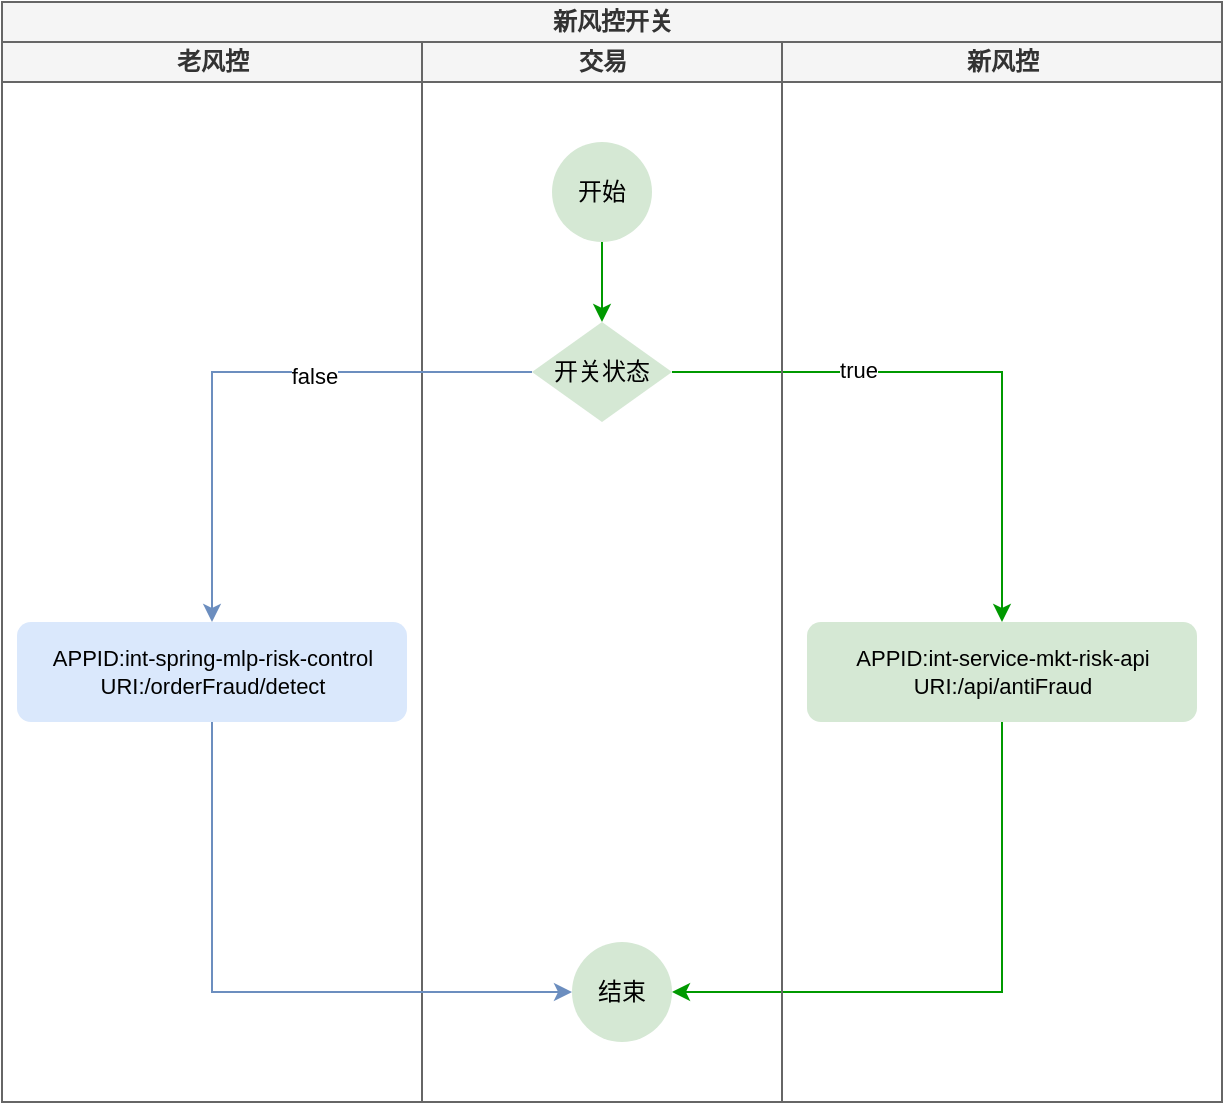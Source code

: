 <mxfile version="21.1.2" type="github">
  <diagram name="第 1 页" id="ajpjnIilGAKAqzmqPqK5">
    <mxGraphModel dx="1434" dy="708" grid="1" gridSize="10" guides="1" tooltips="1" connect="1" arrows="1" fold="1" page="1" pageScale="1" pageWidth="827" pageHeight="1169" math="0" shadow="0">
      <root>
        <mxCell id="0" />
        <mxCell id="1" parent="0" />
        <mxCell id="8NAC_-i7CcL1mdJq9Iwz-1" value="新风控开关" style="swimlane;childLayout=stackLayout;resizeParent=1;resizeParentMax=0;startSize=20;html=1;fillColor=#f5f5f5;fontColor=#333333;strokeColor=#666666;" vertex="1" parent="1">
          <mxGeometry x="230" y="210" width="610" height="550" as="geometry" />
        </mxCell>
        <mxCell id="8NAC_-i7CcL1mdJq9Iwz-2" value="老风控" style="swimlane;startSize=20;html=1;fillColor=#f5f5f5;fontColor=#333333;strokeColor=#666666;" vertex="1" parent="8NAC_-i7CcL1mdJq9Iwz-1">
          <mxGeometry y="20" width="210" height="530" as="geometry" />
        </mxCell>
        <mxCell id="8NAC_-i7CcL1mdJq9Iwz-18" value="&lt;div style=&quot;font-size: 11px;&quot;&gt;&lt;div&gt;APPID:int-spring-mlp-risk-control&lt;/div&gt;&lt;div&gt;URI:/orderFraud/detect&lt;/div&gt;&lt;/div&gt;" style="rounded=1;whiteSpace=wrap;html=1;absoluteArcSize=1;arcSize=14;strokeWidth=1;fillColor=#dae8fc;strokeColor=none;" vertex="1" parent="8NAC_-i7CcL1mdJq9Iwz-2">
          <mxGeometry x="7.5" y="290" width="195" height="50" as="geometry" />
        </mxCell>
        <mxCell id="8NAC_-i7CcL1mdJq9Iwz-8" style="edgeStyle=orthogonalEdgeStyle;rounded=0;orthogonalLoop=1;jettySize=auto;html=1;exitX=1;exitY=0.5;exitDx=0;exitDy=0;exitPerimeter=0;entryX=0.5;entryY=0;entryDx=0;entryDy=0;strokeColor=#009900;" edge="1" parent="8NAC_-i7CcL1mdJq9Iwz-1" source="8NAC_-i7CcL1mdJq9Iwz-6" target="8NAC_-i7CcL1mdJq9Iwz-9">
          <mxGeometry relative="1" as="geometry">
            <mxPoint x="300" y="220" as="targetPoint" />
          </mxGeometry>
        </mxCell>
        <mxCell id="8NAC_-i7CcL1mdJq9Iwz-27" value="true" style="edgeLabel;html=1;align=center;verticalAlign=middle;resizable=0;points=[];" vertex="1" connectable="0" parent="8NAC_-i7CcL1mdJq9Iwz-8">
          <mxGeometry x="-0.359" y="1" relative="1" as="geometry">
            <mxPoint as="offset" />
          </mxGeometry>
        </mxCell>
        <mxCell id="8NAC_-i7CcL1mdJq9Iwz-3" value="交易" style="swimlane;startSize=20;html=1;fillColor=#f5f5f5;fontColor=#333333;strokeColor=#666666;" vertex="1" parent="8NAC_-i7CcL1mdJq9Iwz-1">
          <mxGeometry x="210" y="20" width="180" height="530" as="geometry" />
        </mxCell>
        <mxCell id="8NAC_-i7CcL1mdJq9Iwz-5" value="开始" style="strokeWidth=1;html=1;shape=mxgraph.flowchart.start_2;whiteSpace=wrap;fillColor=#d5e8d4;strokeColor=none;" vertex="1" parent="8NAC_-i7CcL1mdJq9Iwz-3">
          <mxGeometry x="65" y="50" width="50" height="50" as="geometry" />
        </mxCell>
        <mxCell id="8NAC_-i7CcL1mdJq9Iwz-6" value="开关状态" style="strokeWidth=1;html=1;shape=mxgraph.flowchart.decision;whiteSpace=wrap;fillColor=#d5e8d4;strokeColor=none;" vertex="1" parent="8NAC_-i7CcL1mdJq9Iwz-3">
          <mxGeometry x="55" y="140" width="70" height="50" as="geometry" />
        </mxCell>
        <mxCell id="8NAC_-i7CcL1mdJq9Iwz-7" style="edgeStyle=orthogonalEdgeStyle;rounded=0;orthogonalLoop=1;jettySize=auto;html=1;entryX=0.5;entryY=0;entryDx=0;entryDy=0;entryPerimeter=0;strokeColor=#009900;" edge="1" parent="8NAC_-i7CcL1mdJq9Iwz-3" source="8NAC_-i7CcL1mdJq9Iwz-5" target="8NAC_-i7CcL1mdJq9Iwz-6">
          <mxGeometry relative="1" as="geometry" />
        </mxCell>
        <mxCell id="8NAC_-i7CcL1mdJq9Iwz-22" value="结束" style="strokeWidth=1;html=1;shape=mxgraph.flowchart.start_2;whiteSpace=wrap;fillColor=#d5e8d4;strokeColor=none;" vertex="1" parent="8NAC_-i7CcL1mdJq9Iwz-3">
          <mxGeometry x="75" y="450" width="50" height="50" as="geometry" />
        </mxCell>
        <mxCell id="8NAC_-i7CcL1mdJq9Iwz-17" style="edgeStyle=orthogonalEdgeStyle;rounded=0;orthogonalLoop=1;jettySize=auto;html=1;entryX=0.5;entryY=0;entryDx=0;entryDy=0;strokeColor=#6C8EBF;" edge="1" parent="8NAC_-i7CcL1mdJq9Iwz-1" source="8NAC_-i7CcL1mdJq9Iwz-6" target="8NAC_-i7CcL1mdJq9Iwz-18">
          <mxGeometry relative="1" as="geometry">
            <mxPoint x="130" y="185" as="targetPoint" />
          </mxGeometry>
        </mxCell>
        <mxCell id="8NAC_-i7CcL1mdJq9Iwz-28" value="false" style="edgeLabel;html=1;align=center;verticalAlign=middle;resizable=0;points=[];" vertex="1" connectable="0" parent="8NAC_-i7CcL1mdJq9Iwz-17">
          <mxGeometry x="-0.235" y="2" relative="1" as="geometry">
            <mxPoint as="offset" />
          </mxGeometry>
        </mxCell>
        <mxCell id="8NAC_-i7CcL1mdJq9Iwz-25" style="edgeStyle=orthogonalEdgeStyle;rounded=0;orthogonalLoop=1;jettySize=auto;html=1;exitX=0.5;exitY=1;exitDx=0;exitDy=0;entryX=0;entryY=0.5;entryDx=0;entryDy=0;entryPerimeter=0;strokeColor=#6C8EBF;" edge="1" parent="8NAC_-i7CcL1mdJq9Iwz-1" source="8NAC_-i7CcL1mdJq9Iwz-18" target="8NAC_-i7CcL1mdJq9Iwz-22">
          <mxGeometry relative="1" as="geometry" />
        </mxCell>
        <mxCell id="8NAC_-i7CcL1mdJq9Iwz-26" style="edgeStyle=orthogonalEdgeStyle;rounded=0;orthogonalLoop=1;jettySize=auto;html=1;exitX=0.5;exitY=1;exitDx=0;exitDy=0;entryX=1;entryY=0.5;entryDx=0;entryDy=0;entryPerimeter=0;strokeColor=#009900;" edge="1" parent="8NAC_-i7CcL1mdJq9Iwz-1" source="8NAC_-i7CcL1mdJq9Iwz-9" target="8NAC_-i7CcL1mdJq9Iwz-22">
          <mxGeometry relative="1" as="geometry" />
        </mxCell>
        <mxCell id="8NAC_-i7CcL1mdJq9Iwz-14" value="新风控" style="swimlane;startSize=20;html=1;fillColor=#f5f5f5;fontColor=#333333;strokeColor=#666666;" vertex="1" parent="8NAC_-i7CcL1mdJq9Iwz-1">
          <mxGeometry x="390" y="20" width="220" height="530" as="geometry" />
        </mxCell>
        <mxCell id="8NAC_-i7CcL1mdJq9Iwz-9" value="&lt;div style=&quot;font-size: 11px;&quot;&gt;&lt;div&gt;APPID:int-service-mkt-risk-api&lt;/div&gt;&lt;div&gt;URI:/api/antiFraud&lt;/div&gt;&lt;/div&gt;" style="rounded=1;whiteSpace=wrap;html=1;absoluteArcSize=1;arcSize=14;strokeWidth=1;strokeColor=none;fillColor=#d5e8d4;" vertex="1" parent="8NAC_-i7CcL1mdJq9Iwz-14">
          <mxGeometry x="12.5" y="290" width="195" height="50" as="geometry" />
        </mxCell>
      </root>
    </mxGraphModel>
  </diagram>
</mxfile>
